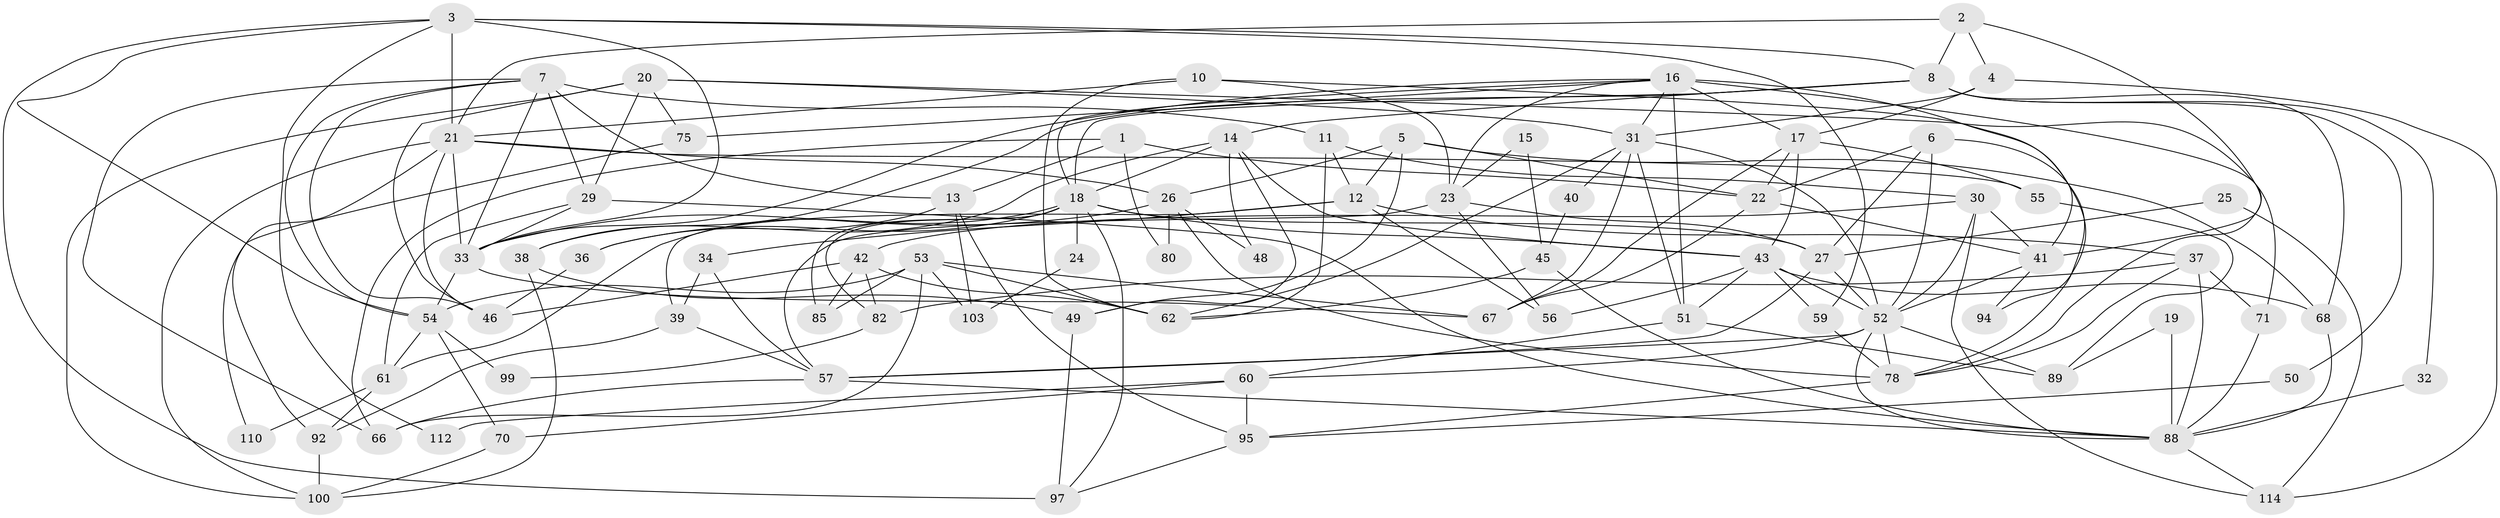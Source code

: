 // Generated by graph-tools (version 1.1) at 2025/24/03/03/25 07:24:02]
// undirected, 78 vertices, 186 edges
graph export_dot {
graph [start="1"]
  node [color=gray90,style=filled];
  1;
  2 [super="+93"];
  3 [super="+44"];
  4;
  5;
  6;
  7 [super="+9"];
  8 [super="+83"];
  10;
  11;
  12 [super="+91"];
  13 [super="+28"];
  14 [super="+79"];
  15;
  16 [super="+104"];
  17 [super="+108"];
  18 [super="+102"];
  19;
  20 [super="+81"];
  21 [super="+72"];
  22 [super="+65"];
  23 [super="+90"];
  24;
  25;
  26 [super="+105"];
  27 [super="+58"];
  29 [super="+47"];
  30 [super="+87"];
  31 [super="+64"];
  32;
  33 [super="+35"];
  34;
  36;
  37;
  38;
  39 [super="+84"];
  40;
  41 [super="+86"];
  42 [super="+113"];
  43 [super="+115"];
  45;
  46;
  48;
  49;
  50;
  51 [super="+63"];
  52 [super="+76"];
  53 [super="+69"];
  54 [super="+116"];
  55;
  56;
  57 [super="+106"];
  59;
  60 [super="+74"];
  61 [super="+77"];
  62 [super="+96"];
  66 [super="+101"];
  67;
  68;
  70;
  71 [super="+73"];
  75;
  78 [super="+107"];
  80;
  82;
  85;
  88 [super="+98"];
  89;
  92;
  94;
  95;
  97 [super="+109"];
  99;
  100 [super="+111"];
  103;
  110;
  112;
  114;
  1 -- 22;
  1 -- 66;
  1 -- 13;
  1 -- 80;
  2 -- 8;
  2 -- 4;
  2 -- 21;
  2 -- 41;
  3 -- 33;
  3 -- 112;
  3 -- 97;
  3 -- 21;
  3 -- 54;
  3 -- 8;
  3 -- 59;
  4 -- 31;
  4 -- 17;
  4 -- 114;
  5 -- 22;
  5 -- 68;
  5 -- 26;
  5 -- 49;
  5 -- 12;
  6 -- 52;
  6 -- 78;
  6 -- 22;
  6 -- 27;
  7 -- 29;
  7 -- 33;
  7 -- 66;
  7 -- 54;
  7 -- 11;
  7 -- 46;
  7 -- 13;
  8 -- 32;
  8 -- 50;
  8 -- 18;
  8 -- 68;
  8 -- 38;
  8 -- 14;
  10 -- 23;
  10 -- 21;
  10 -- 62;
  10 -- 94;
  11 -- 30;
  11 -- 12;
  11 -- 62;
  12 -- 56;
  12 -- 37;
  12 -- 34;
  12 -- 39;
  13 -- 38;
  13 -- 95;
  13 -- 103;
  14 -- 48;
  14 -- 49;
  14 -- 36;
  14 -- 18;
  14 -- 43;
  15 -- 45;
  15 -- 23;
  16 -- 17;
  16 -- 18;
  16 -- 33;
  16 -- 51 [weight=2];
  16 -- 41;
  16 -- 75;
  16 -- 23;
  16 -- 78;
  16 -- 31;
  17 -- 67;
  17 -- 22;
  17 -- 55;
  17 -- 43;
  18 -- 24 [weight=2];
  18 -- 36;
  18 -- 97;
  18 -- 82;
  18 -- 85;
  18 -- 27;
  18 -- 61;
  18 -- 43;
  19 -- 89;
  19 -- 88;
  20 -- 31;
  20 -- 46;
  20 -- 71;
  20 -- 100;
  20 -- 75;
  20 -- 29;
  21 -- 33;
  21 -- 46;
  21 -- 100;
  21 -- 55;
  21 -- 26;
  21 -- 92;
  22 -- 41;
  22 -- 67;
  23 -- 57;
  23 -- 27;
  23 -- 56;
  24 -- 103;
  25 -- 114;
  25 -- 27;
  26 -- 33;
  26 -- 48;
  26 -- 80;
  26 -- 78;
  27 -- 57;
  27 -- 52;
  29 -- 88;
  29 -- 33;
  29 -- 61;
  30 -- 42;
  30 -- 41;
  30 -- 114;
  30 -- 52;
  31 -- 40;
  31 -- 67;
  31 -- 51;
  31 -- 52;
  31 -- 62;
  32 -- 88;
  33 -- 54;
  33 -- 67;
  34 -- 57;
  34 -- 39;
  36 -- 46;
  37 -- 82;
  37 -- 71;
  37 -- 78;
  37 -- 88;
  38 -- 49;
  38 -- 100;
  39 -- 92;
  39 -- 57;
  40 -- 45;
  41 -- 94;
  41 -- 52;
  42 -- 85;
  42 -- 82;
  42 -- 46;
  42 -- 62;
  43 -- 59;
  43 -- 51;
  43 -- 56;
  43 -- 68 [weight=2];
  43 -- 52;
  45 -- 88;
  45 -- 62;
  49 -- 97;
  50 -- 95;
  51 -- 89;
  51 -- 60;
  52 -- 89;
  52 -- 88;
  52 -- 57;
  52 -- 78;
  52 -- 60;
  53 -- 54;
  53 -- 85;
  53 -- 67;
  53 -- 103;
  53 -- 62 [weight=2];
  53 -- 66;
  54 -- 70;
  54 -- 99;
  54 -- 61;
  55 -- 89;
  57 -- 88 [weight=2];
  57 -- 66;
  59 -- 78;
  60 -- 70;
  60 -- 112;
  60 -- 95;
  61 -- 92;
  61 -- 110;
  68 -- 88;
  70 -- 100;
  71 -- 88;
  75 -- 110;
  78 -- 95;
  82 -- 99;
  88 -- 114;
  92 -- 100;
  95 -- 97;
}
